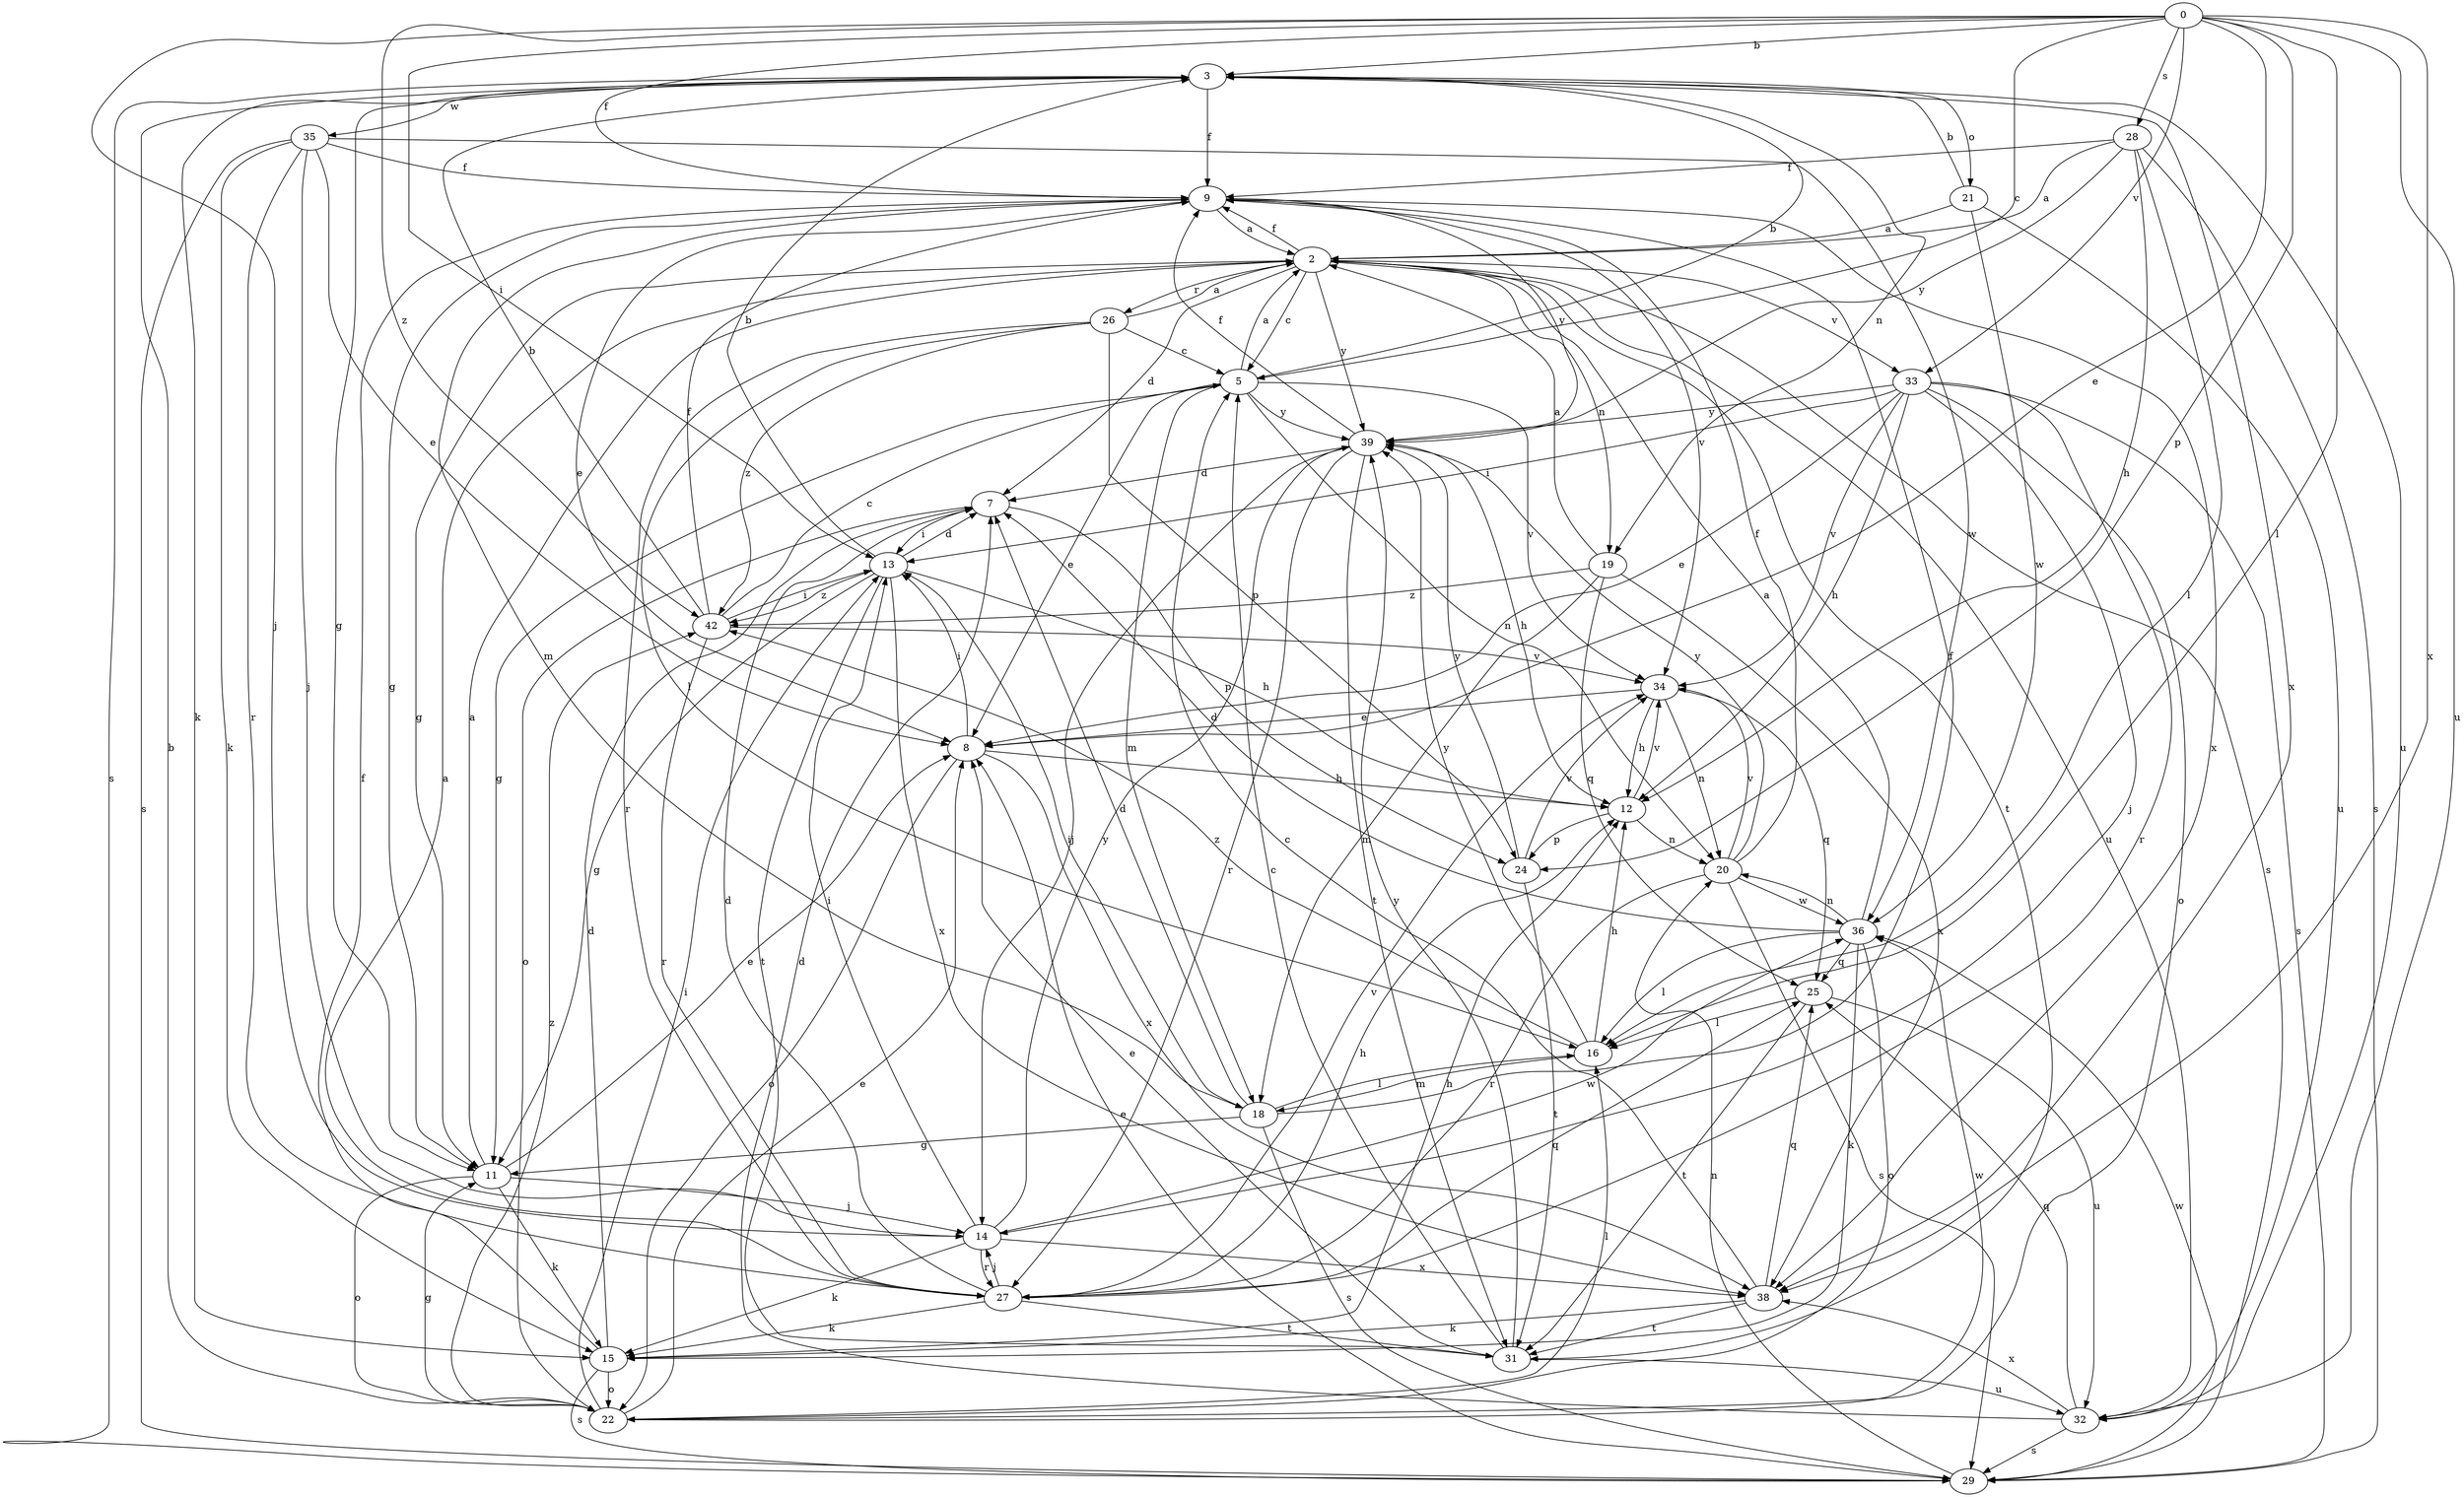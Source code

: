 strict digraph  {
0;
2;
3;
5;
7;
8;
9;
11;
12;
13;
14;
15;
16;
18;
19;
20;
21;
22;
24;
25;
26;
27;
28;
29;
31;
32;
33;
34;
35;
36;
38;
39;
42;
0 -> 3  [label=b];
0 -> 5  [label=c];
0 -> 8  [label=e];
0 -> 9  [label=f];
0 -> 13  [label=i];
0 -> 14  [label=j];
0 -> 16  [label=l];
0 -> 24  [label=p];
0 -> 28  [label=s];
0 -> 32  [label=u];
0 -> 33  [label=v];
0 -> 38  [label=x];
0 -> 42  [label=z];
2 -> 5  [label=c];
2 -> 7  [label=d];
2 -> 9  [label=f];
2 -> 11  [label=g];
2 -> 19  [label=n];
2 -> 26  [label=r];
2 -> 29  [label=s];
2 -> 31  [label=t];
2 -> 32  [label=u];
2 -> 33  [label=v];
2 -> 39  [label=y];
3 -> 9  [label=f];
3 -> 11  [label=g];
3 -> 15  [label=k];
3 -> 19  [label=n];
3 -> 21  [label=o];
3 -> 29  [label=s];
3 -> 32  [label=u];
3 -> 35  [label=w];
3 -> 38  [label=x];
5 -> 2  [label=a];
5 -> 3  [label=b];
5 -> 8  [label=e];
5 -> 11  [label=g];
5 -> 18  [label=m];
5 -> 20  [label=n];
5 -> 34  [label=v];
5 -> 39  [label=y];
7 -> 13  [label=i];
7 -> 22  [label=o];
7 -> 24  [label=p];
8 -> 12  [label=h];
8 -> 13  [label=i];
8 -> 22  [label=o];
8 -> 38  [label=x];
9 -> 2  [label=a];
9 -> 8  [label=e];
9 -> 11  [label=g];
9 -> 18  [label=m];
9 -> 34  [label=v];
9 -> 38  [label=x];
9 -> 39  [label=y];
11 -> 2  [label=a];
11 -> 8  [label=e];
11 -> 14  [label=j];
11 -> 15  [label=k];
11 -> 22  [label=o];
12 -> 20  [label=n];
12 -> 24  [label=p];
12 -> 34  [label=v];
13 -> 3  [label=b];
13 -> 7  [label=d];
13 -> 11  [label=g];
13 -> 12  [label=h];
13 -> 31  [label=t];
13 -> 38  [label=x];
13 -> 42  [label=z];
14 -> 13  [label=i];
14 -> 15  [label=k];
14 -> 27  [label=r];
14 -> 36  [label=w];
14 -> 38  [label=x];
14 -> 39  [label=y];
15 -> 7  [label=d];
15 -> 9  [label=f];
15 -> 12  [label=h];
15 -> 22  [label=o];
15 -> 29  [label=s];
16 -> 12  [label=h];
16 -> 18  [label=m];
16 -> 39  [label=y];
16 -> 42  [label=z];
18 -> 7  [label=d];
18 -> 9  [label=f];
18 -> 11  [label=g];
18 -> 13  [label=i];
18 -> 16  [label=l];
18 -> 29  [label=s];
19 -> 2  [label=a];
19 -> 18  [label=m];
19 -> 25  [label=q];
19 -> 38  [label=x];
19 -> 42  [label=z];
20 -> 9  [label=f];
20 -> 27  [label=r];
20 -> 29  [label=s];
20 -> 34  [label=v];
20 -> 36  [label=w];
20 -> 39  [label=y];
21 -> 2  [label=a];
21 -> 3  [label=b];
21 -> 32  [label=u];
21 -> 36  [label=w];
22 -> 3  [label=b];
22 -> 8  [label=e];
22 -> 11  [label=g];
22 -> 13  [label=i];
22 -> 16  [label=l];
22 -> 36  [label=w];
22 -> 42  [label=z];
24 -> 31  [label=t];
24 -> 34  [label=v];
24 -> 39  [label=y];
25 -> 16  [label=l];
25 -> 31  [label=t];
25 -> 32  [label=u];
26 -> 2  [label=a];
26 -> 5  [label=c];
26 -> 16  [label=l];
26 -> 24  [label=p];
26 -> 27  [label=r];
26 -> 42  [label=z];
27 -> 2  [label=a];
27 -> 7  [label=d];
27 -> 12  [label=h];
27 -> 14  [label=j];
27 -> 15  [label=k];
27 -> 25  [label=q];
27 -> 31  [label=t];
27 -> 34  [label=v];
28 -> 2  [label=a];
28 -> 9  [label=f];
28 -> 12  [label=h];
28 -> 16  [label=l];
28 -> 29  [label=s];
28 -> 39  [label=y];
29 -> 8  [label=e];
29 -> 20  [label=n];
29 -> 36  [label=w];
31 -> 5  [label=c];
31 -> 8  [label=e];
31 -> 32  [label=u];
31 -> 39  [label=y];
32 -> 7  [label=d];
32 -> 25  [label=q];
32 -> 29  [label=s];
32 -> 38  [label=x];
33 -> 8  [label=e];
33 -> 12  [label=h];
33 -> 13  [label=i];
33 -> 14  [label=j];
33 -> 22  [label=o];
33 -> 27  [label=r];
33 -> 29  [label=s];
33 -> 34  [label=v];
33 -> 39  [label=y];
34 -> 8  [label=e];
34 -> 12  [label=h];
34 -> 20  [label=n];
34 -> 25  [label=q];
35 -> 8  [label=e];
35 -> 9  [label=f];
35 -> 14  [label=j];
35 -> 15  [label=k];
35 -> 27  [label=r];
35 -> 29  [label=s];
35 -> 36  [label=w];
36 -> 2  [label=a];
36 -> 7  [label=d];
36 -> 15  [label=k];
36 -> 16  [label=l];
36 -> 20  [label=n];
36 -> 22  [label=o];
36 -> 25  [label=q];
38 -> 5  [label=c];
38 -> 15  [label=k];
38 -> 25  [label=q];
38 -> 31  [label=t];
39 -> 7  [label=d];
39 -> 9  [label=f];
39 -> 12  [label=h];
39 -> 14  [label=j];
39 -> 27  [label=r];
39 -> 31  [label=t];
42 -> 3  [label=b];
42 -> 5  [label=c];
42 -> 9  [label=f];
42 -> 13  [label=i];
42 -> 27  [label=r];
42 -> 34  [label=v];
}
